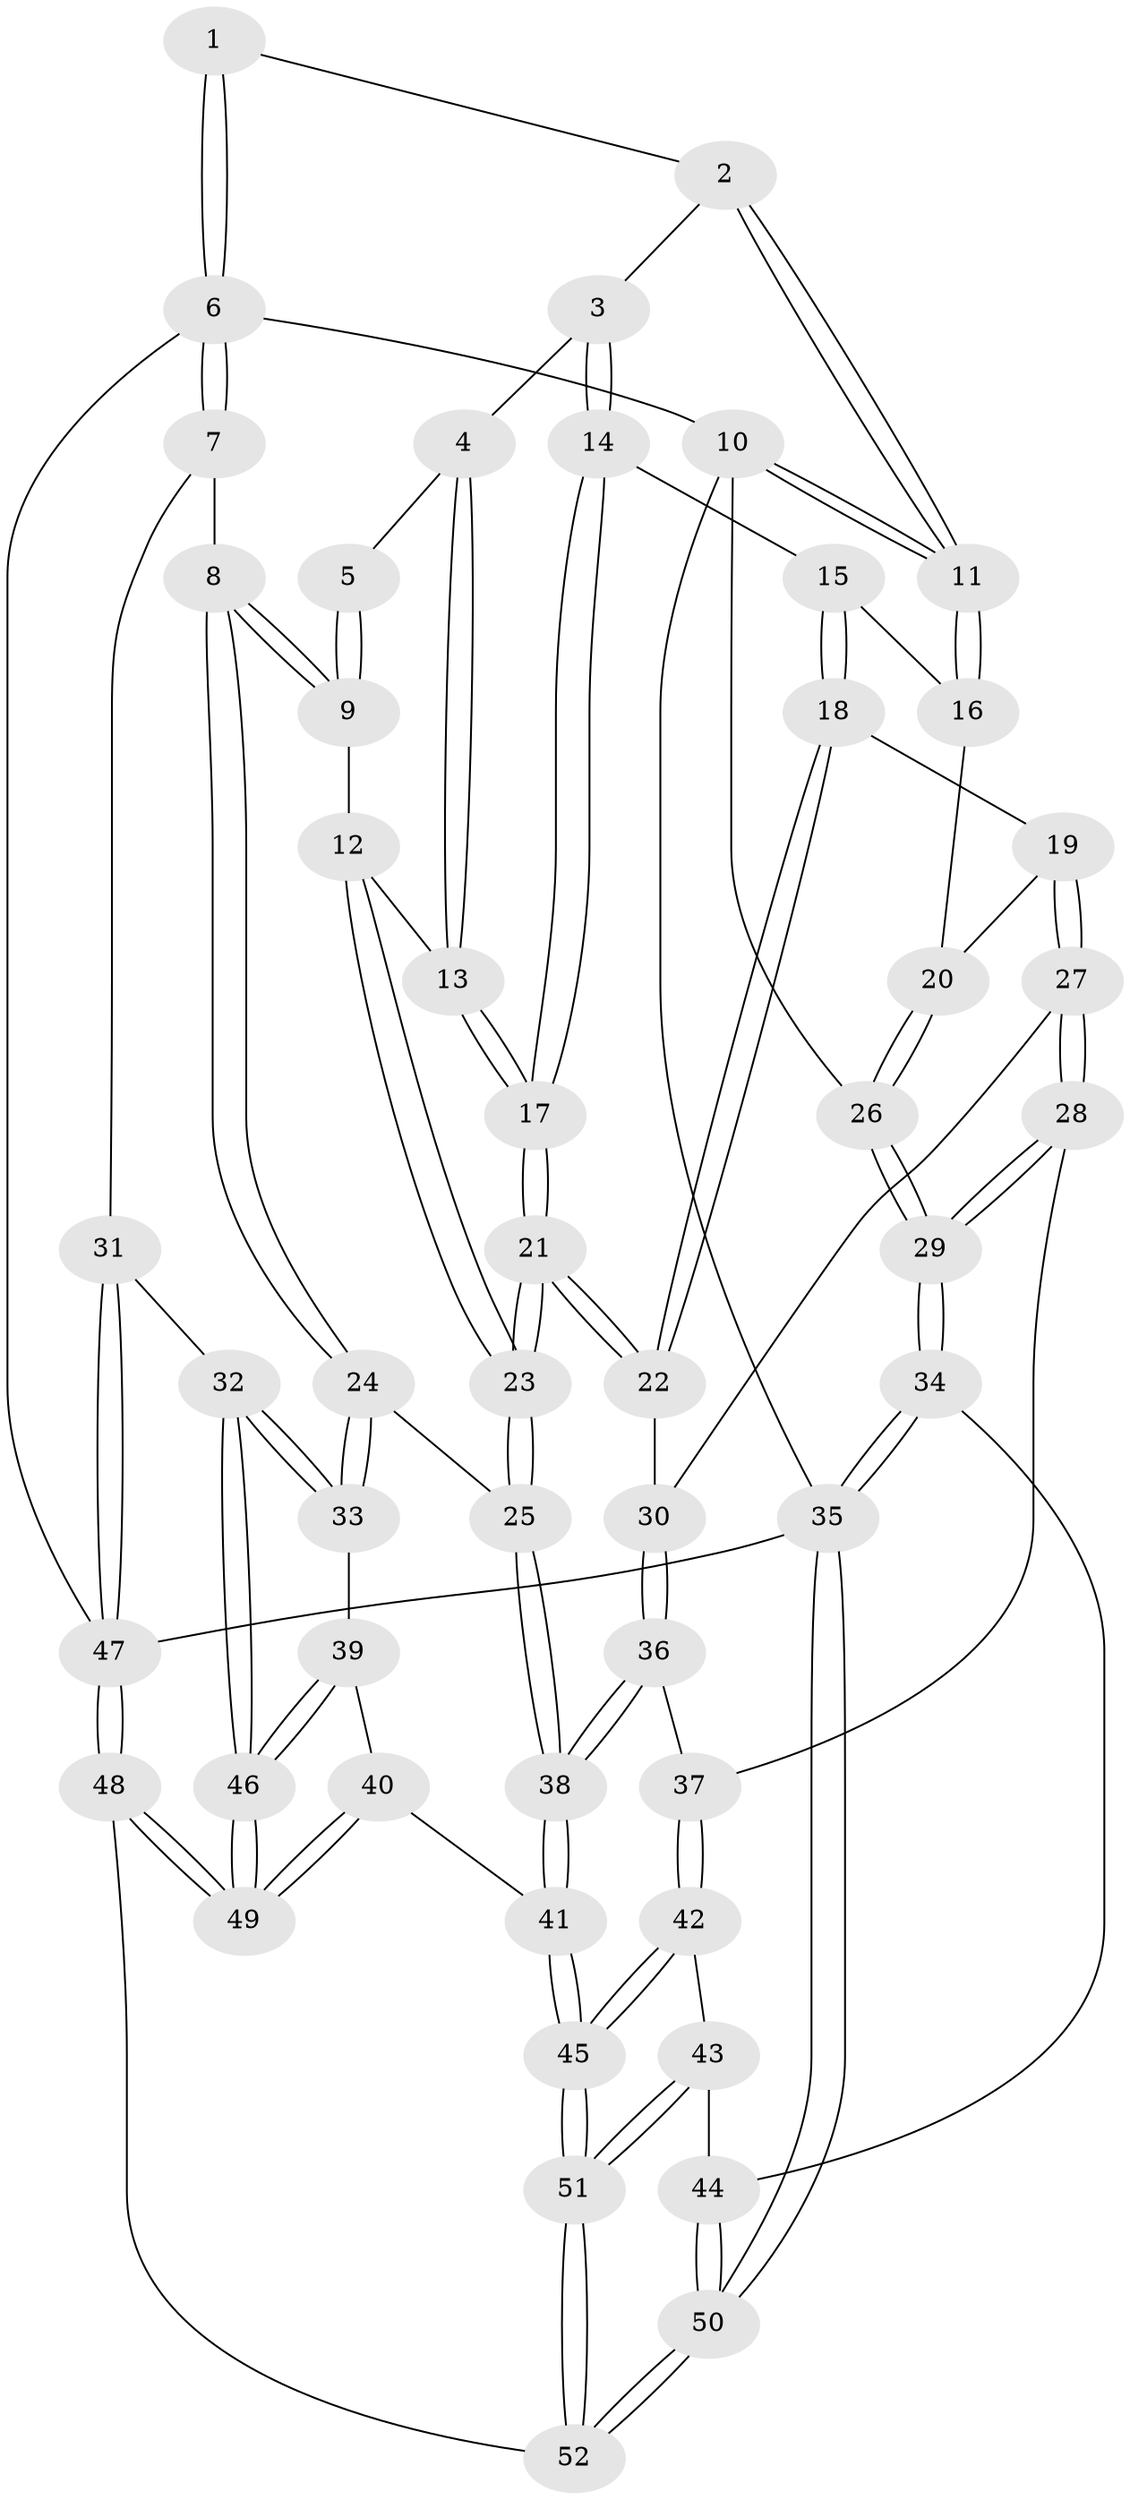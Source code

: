 // coarse degree distribution, {3: 0.25, 4: 0.45, 6: 0.05, 5: 0.25}
// Generated by graph-tools (version 1.1) at 2025/06/03/04/25 22:06:22]
// undirected, 52 vertices, 127 edges
graph export_dot {
graph [start="1"]
  node [color=gray90,style=filled];
  1 [pos="+0.8559490611073078+0"];
  2 [pos="+0.38471199968042463+0"];
  3 [pos="+0.42550024082642285+0.01831870398128142"];
  4 [pos="+0.6862400414486959+0.15567379077428797"];
  5 [pos="+0.8325719474534929+0"];
  6 [pos="+1+0"];
  7 [pos="+1+0.2637744683416617"];
  8 [pos="+0.8917858676581324+0.20948455797479656"];
  9 [pos="+0.8805243839463852+0.20189416848164668"];
  10 [pos="+0+0"];
  11 [pos="+0+0"];
  12 [pos="+0.7246872530700214+0.2005339607983837"];
  13 [pos="+0.7075755188840033+0.18644970500871103"];
  14 [pos="+0.42185955649688595+0.053705727212547814"];
  15 [pos="+0.3882267153784554+0.13898087380522636"];
  16 [pos="+0.2310878489725767+0.2475028258608932"];
  17 [pos="+0.5591681231506654+0.2919631375755512"];
  18 [pos="+0.38184978272953124+0.3077601239228466"];
  19 [pos="+0.2720895115929648+0.4035757585885066"];
  20 [pos="+0.19348955965434753+0.3248467220772823"];
  21 [pos="+0.5746338670728864+0.45602478854254014"];
  22 [pos="+0.5735159417806155+0.4561719368772337"];
  23 [pos="+0.6716295992096911+0.48456624923948727"];
  24 [pos="+0.7401635322889318+0.524945044379602"];
  25 [pos="+0.694773182960378+0.5021190469303741"];
  26 [pos="+0+0.29440540565525497"];
  27 [pos="+0.27314570093237117+0.45815808650039197"];
  28 [pos="+0.23612229450756764+0.5391881050319123"];
  29 [pos="+0+0.6266675061338759"];
  30 [pos="+0.5443300296508826+0.47356054173249684"];
  31 [pos="+1+0.6284996130361092"];
  32 [pos="+1+0.6291336344354891"];
  33 [pos="+0.8483083844612456+0.6217299452419316"];
  34 [pos="+0+0.661691316864106"];
  35 [pos="+0+1"];
  36 [pos="+0.41881498495794706+0.6251476296735173"];
  37 [pos="+0.35559802875713264+0.6448383697052379"];
  38 [pos="+0.519361369605226+0.7094778976475153"];
  39 [pos="+0.8151164946472561+0.6677954796962611"];
  40 [pos="+0.6201631285491729+0.8455323829058855"];
  41 [pos="+0.5600474196372814+0.8436141365843588"];
  42 [pos="+0.33470561193575693+0.7548827356805543"];
  43 [pos="+0.22535930927211034+0.8448424995387138"];
  44 [pos="+0.21992645329936003+0.8440054197291502"];
  45 [pos="+0.5291682957433107+0.8582011083677541"];
  46 [pos="+0.8227746575464945+1"];
  47 [pos="+1+1"];
  48 [pos="+0.8225425341666645+1"];
  49 [pos="+0.7963874192122081+1"];
  50 [pos="+0+1"];
  51 [pos="+0.382440192812566+1"];
  52 [pos="+0.3810416239326551+1"];
  1 -- 2;
  1 -- 6;
  1 -- 6;
  2 -- 3;
  2 -- 11;
  2 -- 11;
  3 -- 4;
  3 -- 14;
  3 -- 14;
  4 -- 5;
  4 -- 13;
  4 -- 13;
  5 -- 9;
  5 -- 9;
  6 -- 7;
  6 -- 7;
  6 -- 10;
  6 -- 47;
  7 -- 8;
  7 -- 31;
  8 -- 9;
  8 -- 9;
  8 -- 24;
  8 -- 24;
  9 -- 12;
  10 -- 11;
  10 -- 11;
  10 -- 26;
  10 -- 35;
  11 -- 16;
  11 -- 16;
  12 -- 13;
  12 -- 23;
  12 -- 23;
  13 -- 17;
  13 -- 17;
  14 -- 15;
  14 -- 17;
  14 -- 17;
  15 -- 16;
  15 -- 18;
  15 -- 18;
  16 -- 20;
  17 -- 21;
  17 -- 21;
  18 -- 19;
  18 -- 22;
  18 -- 22;
  19 -- 20;
  19 -- 27;
  19 -- 27;
  20 -- 26;
  20 -- 26;
  21 -- 22;
  21 -- 22;
  21 -- 23;
  21 -- 23;
  22 -- 30;
  23 -- 25;
  23 -- 25;
  24 -- 25;
  24 -- 33;
  24 -- 33;
  25 -- 38;
  25 -- 38;
  26 -- 29;
  26 -- 29;
  27 -- 28;
  27 -- 28;
  27 -- 30;
  28 -- 29;
  28 -- 29;
  28 -- 37;
  29 -- 34;
  29 -- 34;
  30 -- 36;
  30 -- 36;
  31 -- 32;
  31 -- 47;
  31 -- 47;
  32 -- 33;
  32 -- 33;
  32 -- 46;
  32 -- 46;
  33 -- 39;
  34 -- 35;
  34 -- 35;
  34 -- 44;
  35 -- 50;
  35 -- 50;
  35 -- 47;
  36 -- 37;
  36 -- 38;
  36 -- 38;
  37 -- 42;
  37 -- 42;
  38 -- 41;
  38 -- 41;
  39 -- 40;
  39 -- 46;
  39 -- 46;
  40 -- 41;
  40 -- 49;
  40 -- 49;
  41 -- 45;
  41 -- 45;
  42 -- 43;
  42 -- 45;
  42 -- 45;
  43 -- 44;
  43 -- 51;
  43 -- 51;
  44 -- 50;
  44 -- 50;
  45 -- 51;
  45 -- 51;
  46 -- 49;
  46 -- 49;
  47 -- 48;
  47 -- 48;
  48 -- 49;
  48 -- 49;
  48 -- 52;
  50 -- 52;
  50 -- 52;
  51 -- 52;
  51 -- 52;
}
